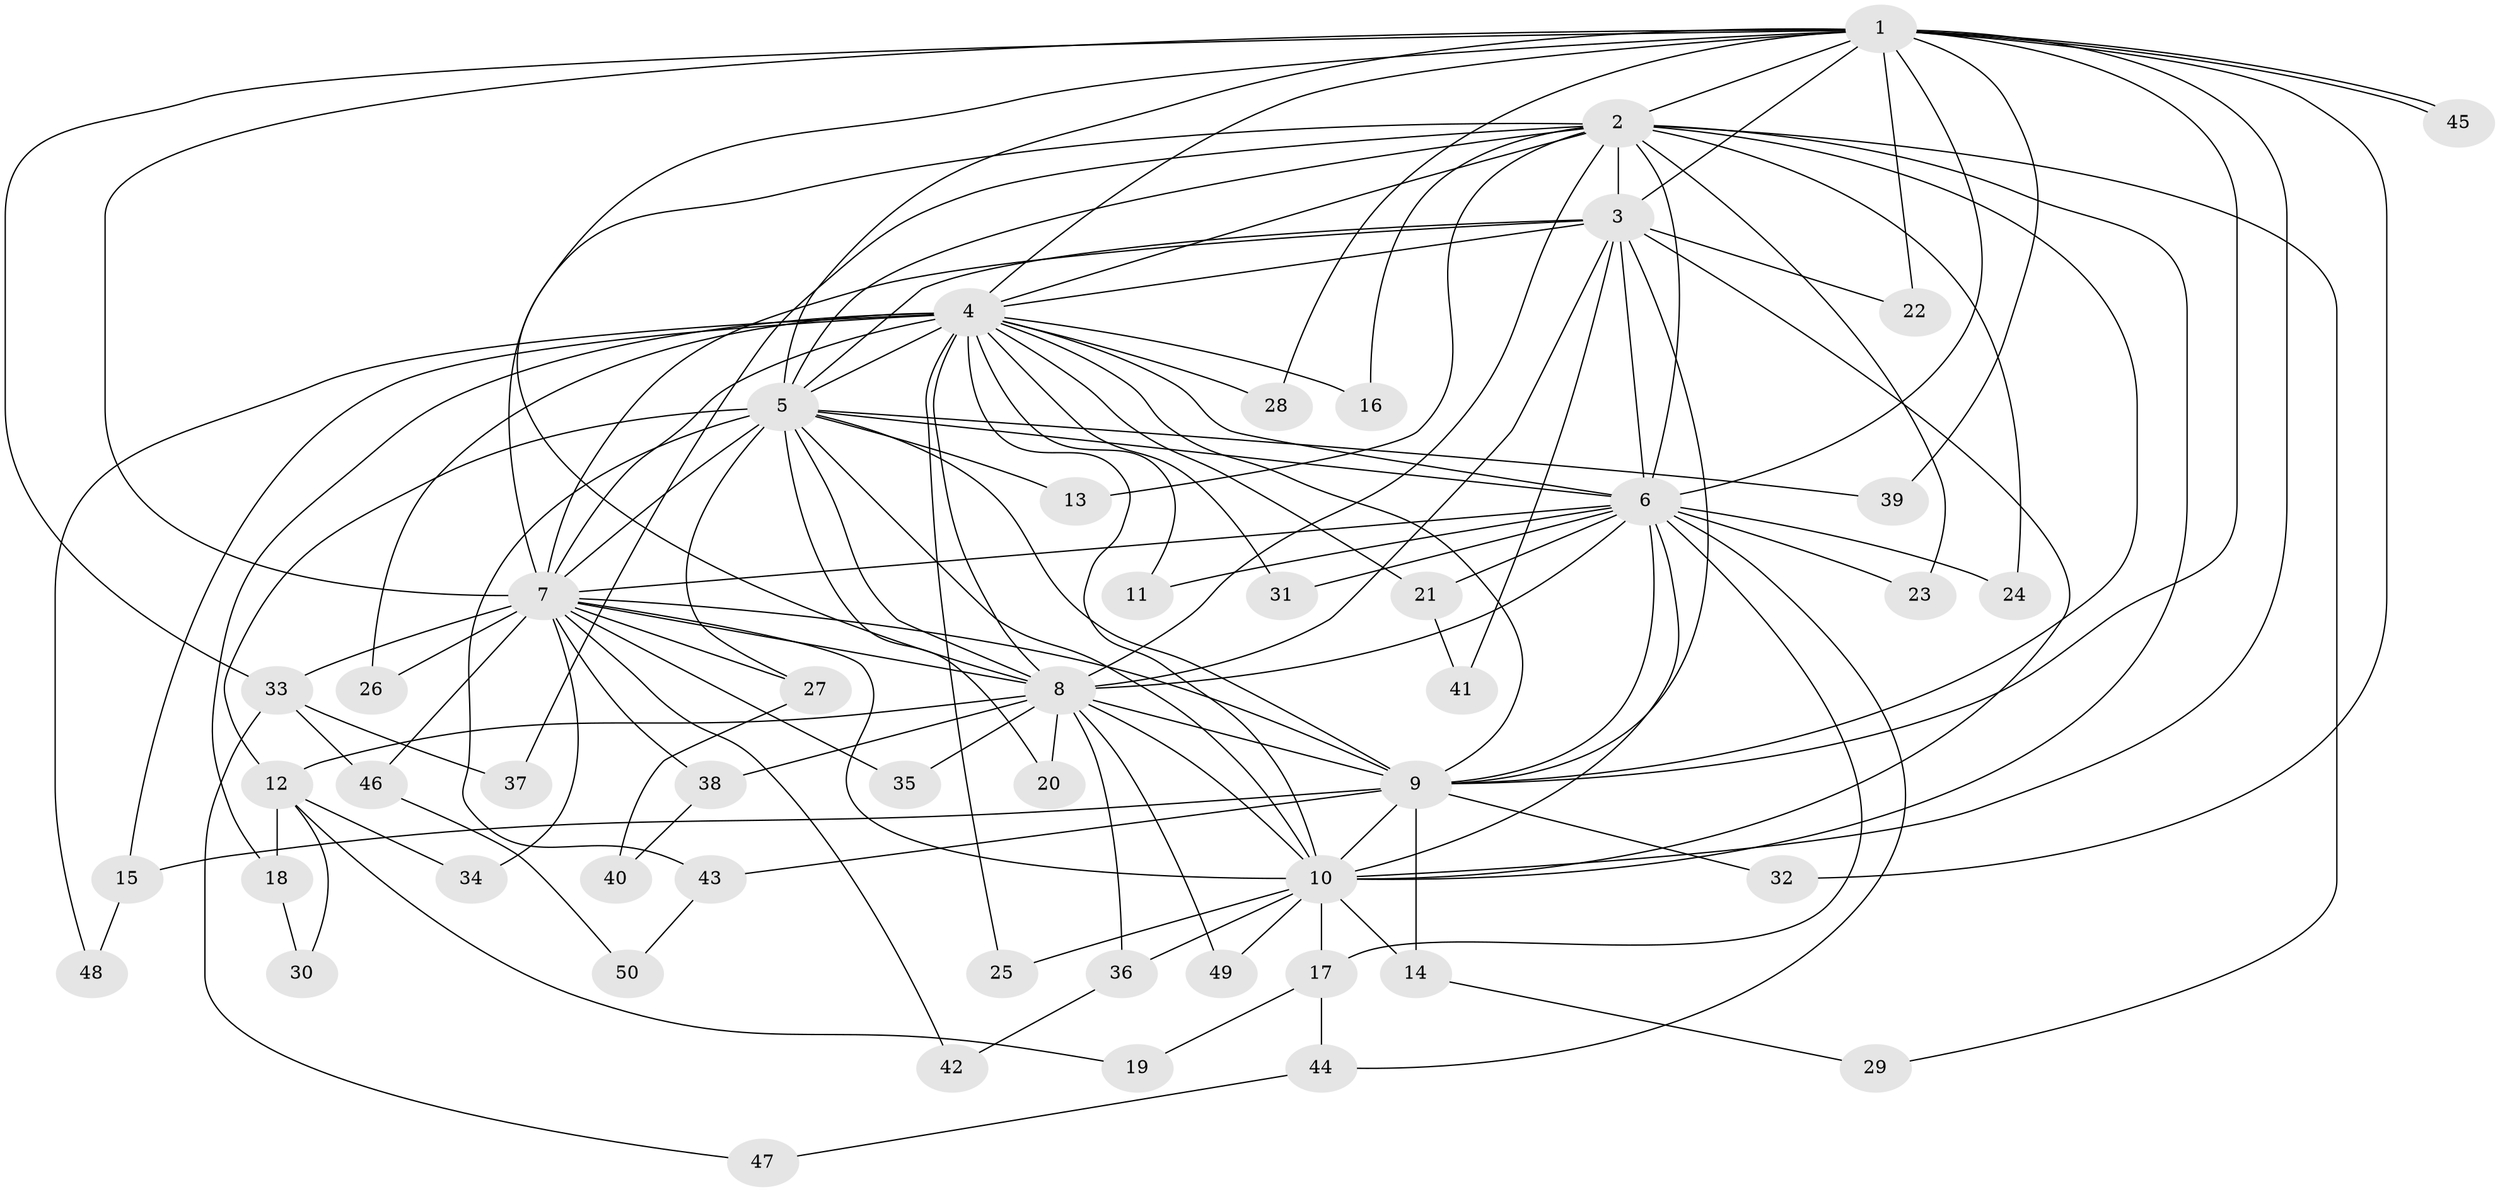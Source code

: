 // coarse degree distribution, {10: 0.027777777777777776, 17: 0.027777777777777776, 13: 0.05555555555555555, 16: 0.027777777777777776, 14: 0.027777777777777776, 2: 0.5277777777777778, 5: 0.027777777777777776, 3: 0.19444444444444445, 4: 0.05555555555555555, 1: 0.027777777777777776}
// Generated by graph-tools (version 1.1) at 2025/23/03/03/25 07:23:45]
// undirected, 50 vertices, 125 edges
graph export_dot {
graph [start="1"]
  node [color=gray90,style=filled];
  1;
  2;
  3;
  4;
  5;
  6;
  7;
  8;
  9;
  10;
  11;
  12;
  13;
  14;
  15;
  16;
  17;
  18;
  19;
  20;
  21;
  22;
  23;
  24;
  25;
  26;
  27;
  28;
  29;
  30;
  31;
  32;
  33;
  34;
  35;
  36;
  37;
  38;
  39;
  40;
  41;
  42;
  43;
  44;
  45;
  46;
  47;
  48;
  49;
  50;
  1 -- 2;
  1 -- 3;
  1 -- 4;
  1 -- 5;
  1 -- 6;
  1 -- 7;
  1 -- 8;
  1 -- 9;
  1 -- 10;
  1 -- 22;
  1 -- 28;
  1 -- 32;
  1 -- 33;
  1 -- 39;
  1 -- 45;
  1 -- 45;
  2 -- 3;
  2 -- 4;
  2 -- 5;
  2 -- 6;
  2 -- 7;
  2 -- 8;
  2 -- 9;
  2 -- 10;
  2 -- 13;
  2 -- 16;
  2 -- 23;
  2 -- 24;
  2 -- 29;
  2 -- 37;
  3 -- 4;
  3 -- 5;
  3 -- 6;
  3 -- 7;
  3 -- 8;
  3 -- 9;
  3 -- 10;
  3 -- 22;
  3 -- 41;
  4 -- 5;
  4 -- 6;
  4 -- 7;
  4 -- 8;
  4 -- 9;
  4 -- 10;
  4 -- 11;
  4 -- 15;
  4 -- 16;
  4 -- 18;
  4 -- 21;
  4 -- 25;
  4 -- 26;
  4 -- 28;
  4 -- 31;
  4 -- 48;
  5 -- 6;
  5 -- 7;
  5 -- 8;
  5 -- 9;
  5 -- 10;
  5 -- 12;
  5 -- 13;
  5 -- 20;
  5 -- 27;
  5 -- 39;
  5 -- 43;
  6 -- 7;
  6 -- 8;
  6 -- 9;
  6 -- 10;
  6 -- 11;
  6 -- 17;
  6 -- 21;
  6 -- 23;
  6 -- 24;
  6 -- 31;
  6 -- 44;
  7 -- 8;
  7 -- 9;
  7 -- 10;
  7 -- 26;
  7 -- 27;
  7 -- 33;
  7 -- 34;
  7 -- 35;
  7 -- 38;
  7 -- 42;
  7 -- 46;
  8 -- 9;
  8 -- 10;
  8 -- 12;
  8 -- 20;
  8 -- 35;
  8 -- 36;
  8 -- 38;
  8 -- 49;
  9 -- 10;
  9 -- 14;
  9 -- 15;
  9 -- 32;
  9 -- 43;
  10 -- 14;
  10 -- 17;
  10 -- 25;
  10 -- 36;
  10 -- 49;
  12 -- 18;
  12 -- 19;
  12 -- 30;
  12 -- 34;
  14 -- 29;
  15 -- 48;
  17 -- 19;
  17 -- 44;
  18 -- 30;
  21 -- 41;
  27 -- 40;
  33 -- 37;
  33 -- 46;
  33 -- 47;
  36 -- 42;
  38 -- 40;
  43 -- 50;
  44 -- 47;
  46 -- 50;
}
